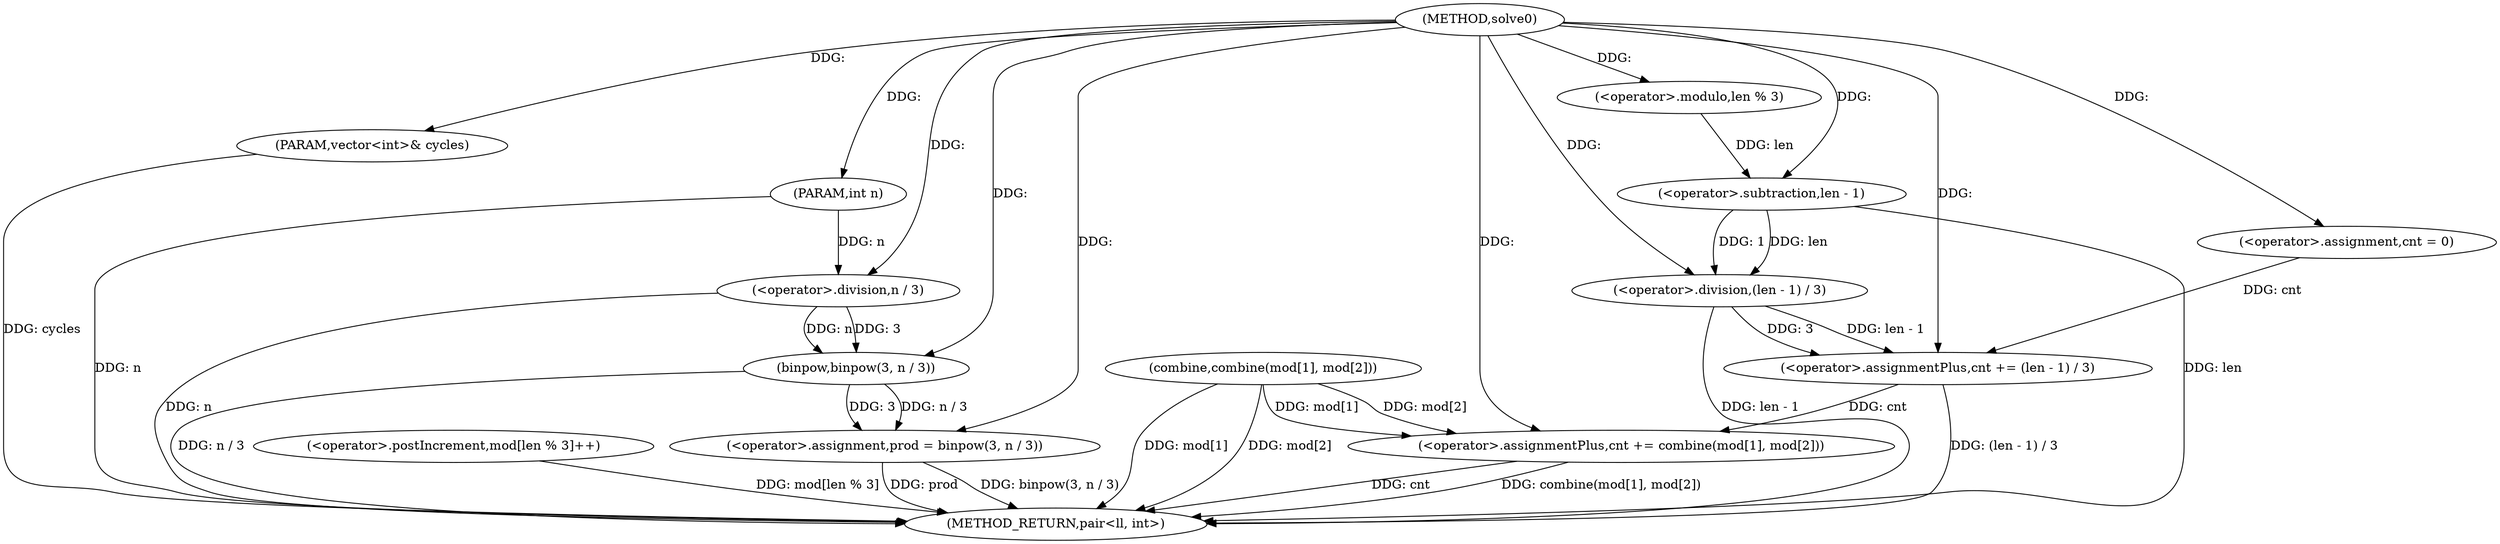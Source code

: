 digraph "solve0" {  
"1000161" [label = "(METHOD,solve0)" ]
"1000203" [label = "(METHOD_RETURN,pair<ll, int>)" ]
"1000162" [label = "(PARAM,vector<int>& cycles)" ]
"1000163" [label = "(PARAM,int n)" ]
"1000166" [label = "(<operator>.assignment,prod = binpow(3, n / 3))" ]
"1000174" [label = "(<operator>.assignment,cnt = 0)" ]
"1000193" [label = "(<operator>.assignmentPlus,cnt += combine(mod[1], mod[2]))" ]
"1000180" [label = "(<operator>.postIncrement,mod[len % 3]++)" ]
"1000186" [label = "(<operator>.assignmentPlus,cnt += (len - 1) / 3)" ]
"1000168" [label = "(binpow,binpow(3, n / 3))" ]
"1000195" [label = "(combine,combine(mod[1], mod[2]))" ]
"1000170" [label = "(<operator>.division,n / 3)" ]
"1000188" [label = "(<operator>.division,(len - 1) / 3)" ]
"1000183" [label = "(<operator>.modulo,len % 3)" ]
"1000189" [label = "(<operator>.subtraction,len - 1)" ]
  "1000162" -> "1000203"  [ label = "DDG: cycles"] 
  "1000163" -> "1000203"  [ label = "DDG: n"] 
  "1000166" -> "1000203"  [ label = "DDG: prod"] 
  "1000170" -> "1000203"  [ label = "DDG: n"] 
  "1000168" -> "1000203"  [ label = "DDG: n / 3"] 
  "1000166" -> "1000203"  [ label = "DDG: binpow(3, n / 3)"] 
  "1000180" -> "1000203"  [ label = "DDG: mod[len % 3]"] 
  "1000189" -> "1000203"  [ label = "DDG: len"] 
  "1000188" -> "1000203"  [ label = "DDG: len - 1"] 
  "1000186" -> "1000203"  [ label = "DDG: (len - 1) / 3"] 
  "1000193" -> "1000203"  [ label = "DDG: cnt"] 
  "1000195" -> "1000203"  [ label = "DDG: mod[1]"] 
  "1000195" -> "1000203"  [ label = "DDG: mod[2]"] 
  "1000193" -> "1000203"  [ label = "DDG: combine(mod[1], mod[2])"] 
  "1000161" -> "1000162"  [ label = "DDG: "] 
  "1000161" -> "1000163"  [ label = "DDG: "] 
  "1000168" -> "1000166"  [ label = "DDG: n / 3"] 
  "1000168" -> "1000166"  [ label = "DDG: 3"] 
  "1000161" -> "1000174"  [ label = "DDG: "] 
  "1000195" -> "1000193"  [ label = "DDG: mod[2]"] 
  "1000195" -> "1000193"  [ label = "DDG: mod[1]"] 
  "1000161" -> "1000166"  [ label = "DDG: "] 
  "1000188" -> "1000186"  [ label = "DDG: 3"] 
  "1000188" -> "1000186"  [ label = "DDG: len - 1"] 
  "1000186" -> "1000193"  [ label = "DDG: cnt"] 
  "1000161" -> "1000193"  [ label = "DDG: "] 
  "1000161" -> "1000168"  [ label = "DDG: "] 
  "1000170" -> "1000168"  [ label = "DDG: n"] 
  "1000170" -> "1000168"  [ label = "DDG: 3"] 
  "1000174" -> "1000186"  [ label = "DDG: cnt"] 
  "1000161" -> "1000186"  [ label = "DDG: "] 
  "1000163" -> "1000170"  [ label = "DDG: n"] 
  "1000161" -> "1000170"  [ label = "DDG: "] 
  "1000189" -> "1000188"  [ label = "DDG: 1"] 
  "1000189" -> "1000188"  [ label = "DDG: len"] 
  "1000161" -> "1000188"  [ label = "DDG: "] 
  "1000161" -> "1000183"  [ label = "DDG: "] 
  "1000183" -> "1000189"  [ label = "DDG: len"] 
  "1000161" -> "1000189"  [ label = "DDG: "] 
}
